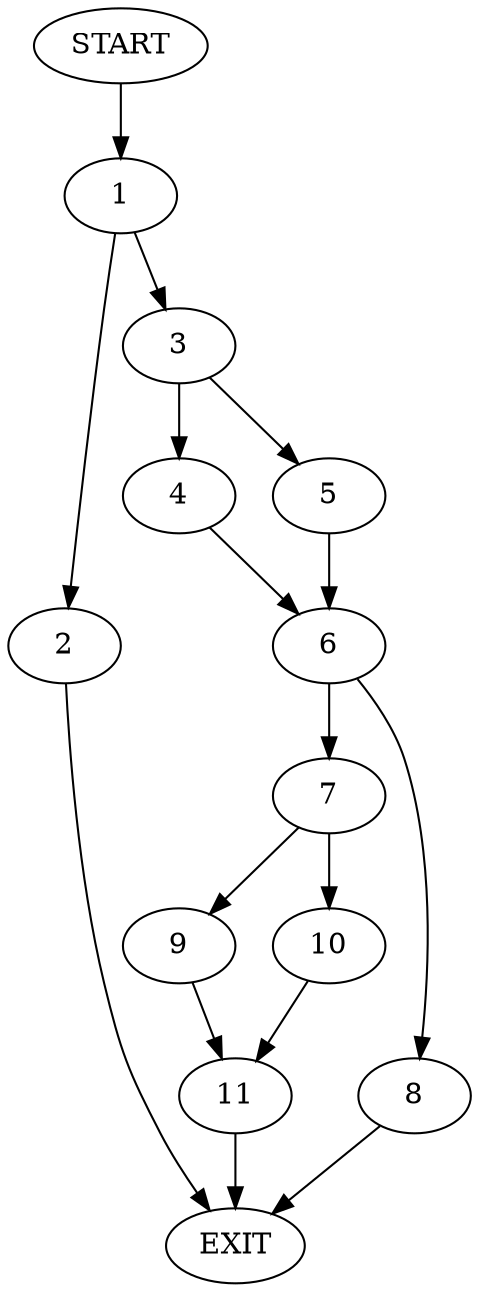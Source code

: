 digraph {
0 [label="START"]
12 [label="EXIT"]
0 -> 1
1 -> 2
1 -> 3
2 -> 12
3 -> 4
3 -> 5
5 -> 6
4 -> 6
6 -> 7
6 -> 8
7 -> 9
7 -> 10
8 -> 12
9 -> 11
10 -> 11
11 -> 12
}
